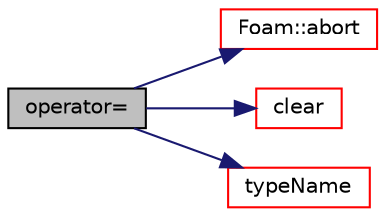 digraph "operator="
{
  bgcolor="transparent";
  edge [fontname="Helvetica",fontsize="10",labelfontname="Helvetica",labelfontsize="10"];
  node [fontname="Helvetica",fontsize="10",shape=record];
  rankdir="LR";
  Node479 [label="operator=",height=0.2,width=0.4,color="black", fillcolor="grey75", style="filled", fontcolor="black"];
  Node479 -> Node480 [color="midnightblue",fontsize="10",style="solid",fontname="Helvetica"];
  Node480 [label="Foam::abort",height=0.2,width=0.4,color="red",URL="$a21851.html#a447107a607d03e417307c203fa5fb44b"];
  Node479 -> Node525 [color="midnightblue",fontsize="10",style="solid",fontname="Helvetica"];
  Node525 [label="clear",height=0.2,width=0.4,color="red",URL="$a28241.html#adf1d9633e64d0de6a36e0af17ccd8163",tooltip="If object pointer points to valid object: "];
  Node479 -> Node527 [color="midnightblue",fontsize="10",style="solid",fontname="Helvetica"];
  Node527 [label="typeName",height=0.2,width=0.4,color="red",URL="$a28241.html#a494f3a9a622b75f482bf0bd12e3aa55a",tooltip="Return the type name of the tmpNrc. "];
}
